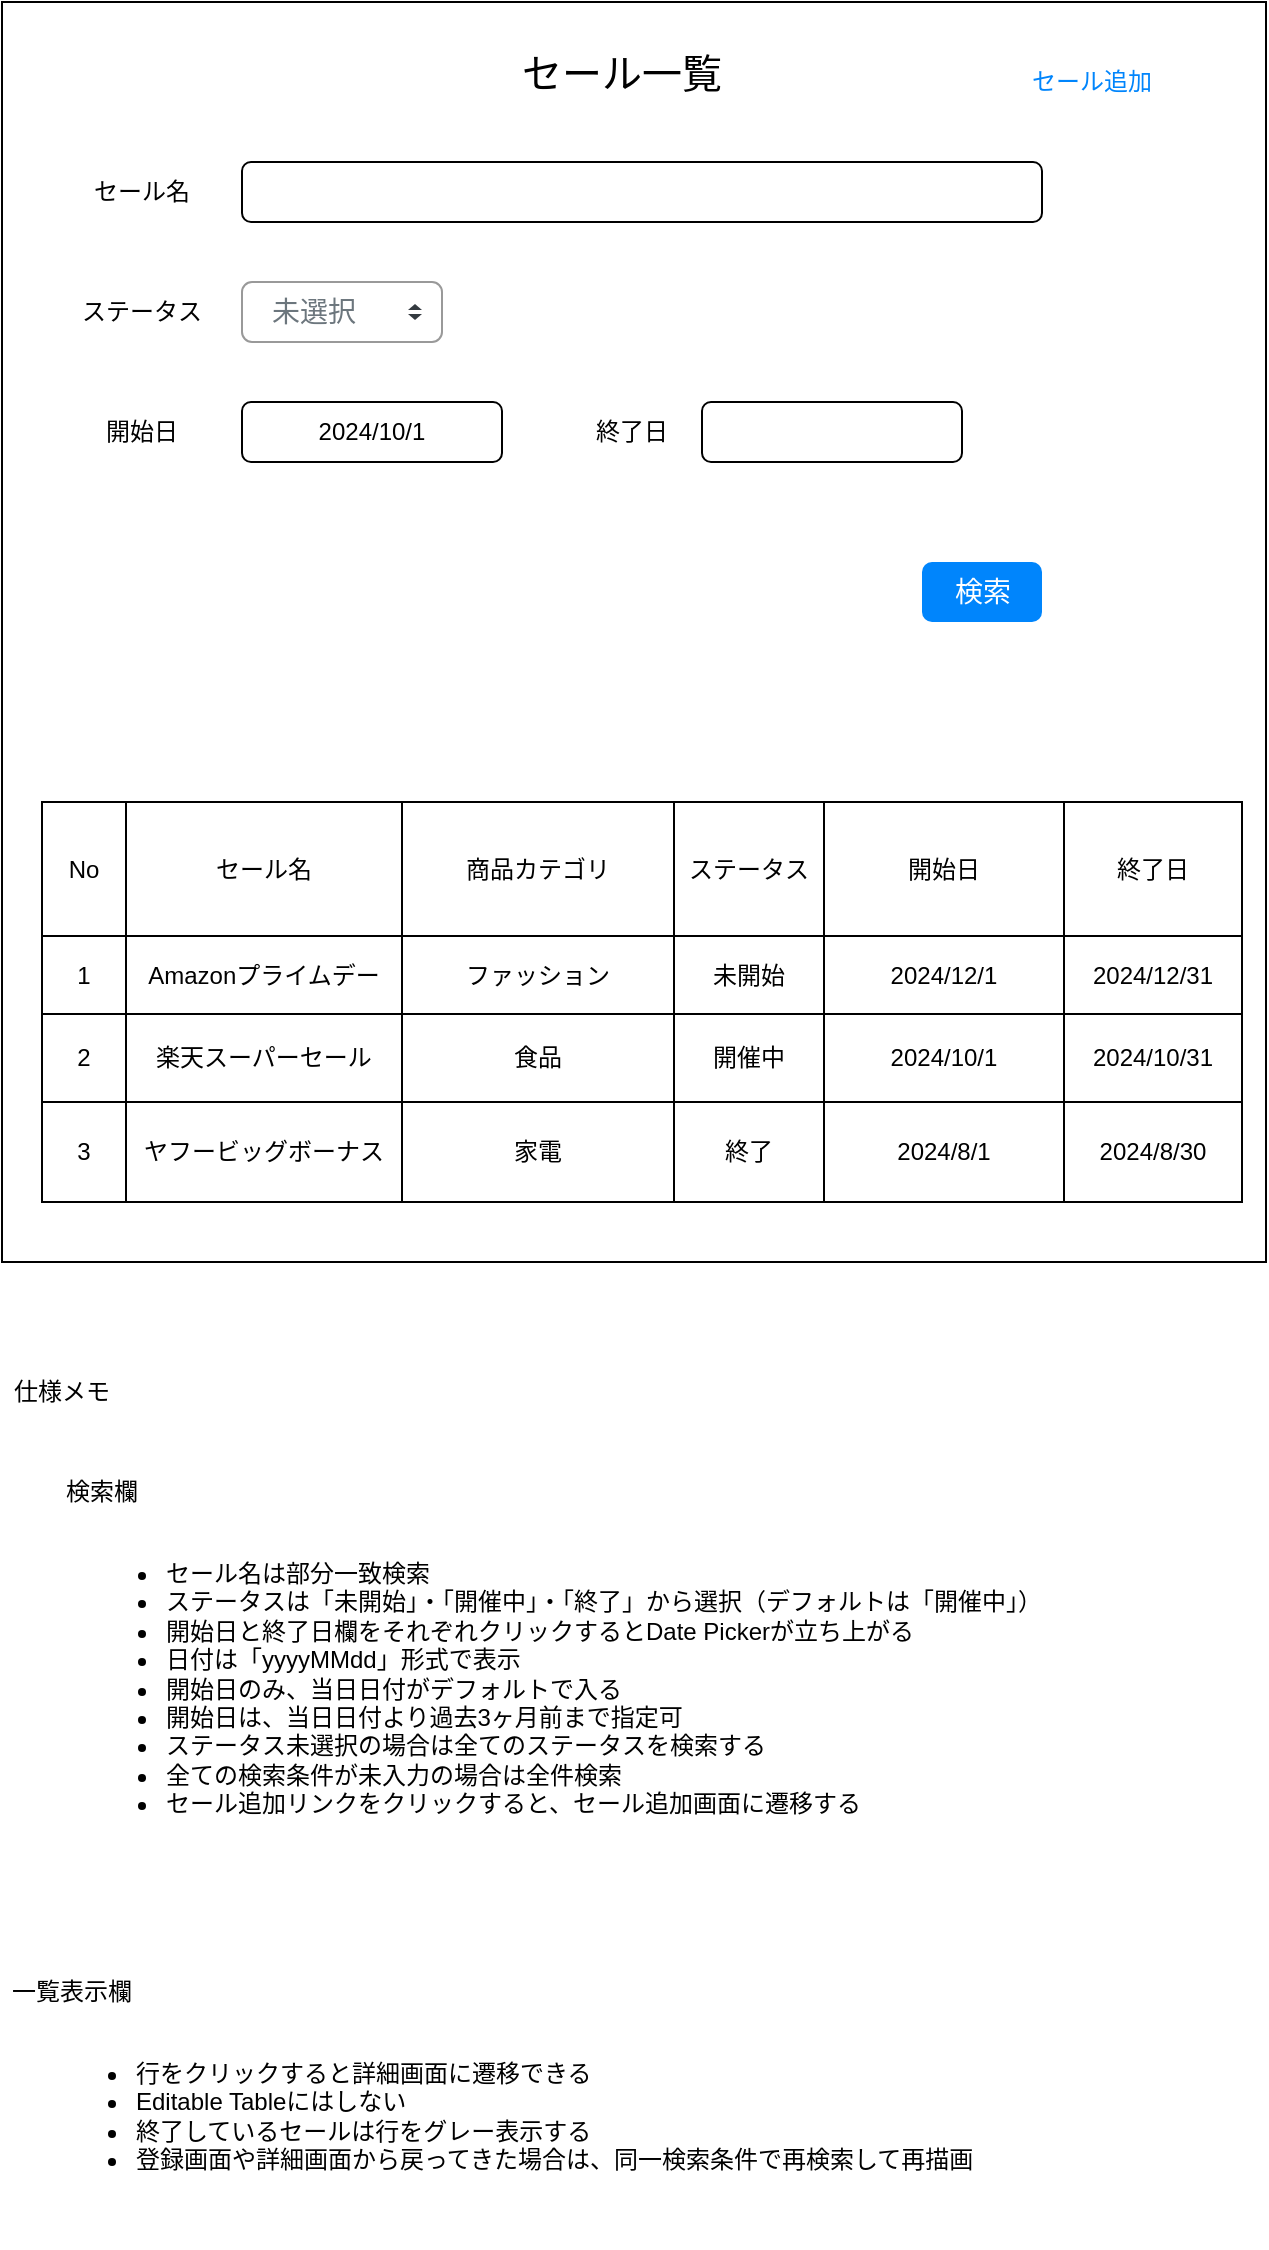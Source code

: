 <mxfile>
    <diagram id="jEZdE_Ny1NBWqmWWwVwP" name="一覧画面（Web）">
        <mxGraphModel dx="583" dy="429" grid="1" gridSize="10" guides="1" tooltips="1" connect="1" arrows="1" fold="1" page="1" pageScale="1" pageWidth="827" pageHeight="1169" math="0" shadow="0">
            <root>
                <mxCell id="0"/>
                <mxCell id="1" parent="0"/>
                <mxCell id="3" value="" style="whiteSpace=wrap;html=1;aspect=fixed;" parent="1" vertex="1">
                    <mxGeometry x="30" y="40" width="632" height="630" as="geometry"/>
                </mxCell>
                <mxCell id="4" value="" style="shape=table;html=1;whiteSpace=wrap;startSize=0;container=1;collapsible=0;childLayout=tableLayout;" parent="1" vertex="1">
                    <mxGeometry x="50" y="440" width="600" height="200" as="geometry"/>
                </mxCell>
                <mxCell id="5" value="" style="shape=tableRow;horizontal=0;startSize=0;swimlaneHead=0;swimlaneBody=0;top=0;left=0;bottom=0;right=0;collapsible=0;dropTarget=0;fillColor=none;points=[[0,0.5],[1,0.5]];portConstraint=eastwest;" parent="4" vertex="1">
                    <mxGeometry width="600" height="67" as="geometry"/>
                </mxCell>
                <mxCell id="6" value="No" style="shape=partialRectangle;html=1;whiteSpace=wrap;connectable=0;fillColor=none;top=0;left=0;bottom=0;right=0;overflow=hidden;" parent="5" vertex="1">
                    <mxGeometry width="42" height="67" as="geometry">
                        <mxRectangle width="42" height="67" as="alternateBounds"/>
                    </mxGeometry>
                </mxCell>
                <mxCell id="7" value="セール名" style="shape=partialRectangle;html=1;whiteSpace=wrap;connectable=0;fillColor=none;top=0;left=0;bottom=0;right=0;overflow=hidden;" parent="5" vertex="1">
                    <mxGeometry x="42" width="138" height="67" as="geometry">
                        <mxRectangle width="138" height="67" as="alternateBounds"/>
                    </mxGeometry>
                </mxCell>
                <mxCell id="74" value="商品カテゴリ" style="shape=partialRectangle;html=1;whiteSpace=wrap;connectable=0;fillColor=none;top=0;left=0;bottom=0;right=0;overflow=hidden;" parent="5" vertex="1">
                    <mxGeometry x="180" width="136" height="67" as="geometry">
                        <mxRectangle width="136" height="67" as="alternateBounds"/>
                    </mxGeometry>
                </mxCell>
                <mxCell id="71" value="ステータス" style="shape=partialRectangle;html=1;whiteSpace=wrap;connectable=0;fillColor=none;top=0;left=0;bottom=0;right=0;overflow=hidden;" parent="5" vertex="1">
                    <mxGeometry x="316" width="75" height="67" as="geometry">
                        <mxRectangle width="75" height="67" as="alternateBounds"/>
                    </mxGeometry>
                </mxCell>
                <mxCell id="8" value="開始日" style="shape=partialRectangle;html=1;whiteSpace=wrap;connectable=0;fillColor=none;top=0;left=0;bottom=0;right=0;overflow=hidden;" parent="5" vertex="1">
                    <mxGeometry x="391" width="120" height="67" as="geometry">
                        <mxRectangle width="120" height="67" as="alternateBounds"/>
                    </mxGeometry>
                </mxCell>
                <mxCell id="51" value="終了日" style="shape=partialRectangle;html=1;whiteSpace=wrap;connectable=0;fillColor=none;top=0;left=0;bottom=0;right=0;overflow=hidden;" parent="5" vertex="1">
                    <mxGeometry x="511" width="89" height="67" as="geometry">
                        <mxRectangle width="89" height="67" as="alternateBounds"/>
                    </mxGeometry>
                </mxCell>
                <mxCell id="9" value="" style="shape=tableRow;horizontal=0;startSize=0;swimlaneHead=0;swimlaneBody=0;top=0;left=0;bottom=0;right=0;collapsible=0;dropTarget=0;fillColor=none;points=[[0,0.5],[1,0.5]];portConstraint=eastwest;" parent="4" vertex="1">
                    <mxGeometry y="67" width="600" height="39" as="geometry"/>
                </mxCell>
                <mxCell id="10" value="1" style="shape=partialRectangle;html=1;whiteSpace=wrap;connectable=0;fillColor=none;top=0;left=0;bottom=0;right=0;overflow=hidden;" parent="9" vertex="1">
                    <mxGeometry width="42" height="39" as="geometry">
                        <mxRectangle width="42" height="39" as="alternateBounds"/>
                    </mxGeometry>
                </mxCell>
                <mxCell id="11" value="Amazonプライムデー" style="shape=partialRectangle;html=1;whiteSpace=wrap;connectable=0;fillColor=none;top=0;left=0;bottom=0;right=0;overflow=hidden;" parent="9" vertex="1">
                    <mxGeometry x="42" width="138" height="39" as="geometry">
                        <mxRectangle width="138" height="39" as="alternateBounds"/>
                    </mxGeometry>
                </mxCell>
                <mxCell id="75" value="ファッション" style="shape=partialRectangle;html=1;whiteSpace=wrap;connectable=0;fillColor=none;top=0;left=0;bottom=0;right=0;overflow=hidden;" parent="9" vertex="1">
                    <mxGeometry x="180" width="136" height="39" as="geometry">
                        <mxRectangle width="136" height="39" as="alternateBounds"/>
                    </mxGeometry>
                </mxCell>
                <mxCell id="72" value="未開始" style="shape=partialRectangle;html=1;whiteSpace=wrap;connectable=0;fillColor=none;top=0;left=0;bottom=0;right=0;overflow=hidden;" parent="9" vertex="1">
                    <mxGeometry x="316" width="75" height="39" as="geometry">
                        <mxRectangle width="75" height="39" as="alternateBounds"/>
                    </mxGeometry>
                </mxCell>
                <mxCell id="12" value="2024/12/1" style="shape=partialRectangle;html=1;whiteSpace=wrap;connectable=0;fillColor=none;top=0;left=0;bottom=0;right=0;overflow=hidden;" parent="9" vertex="1">
                    <mxGeometry x="391" width="120" height="39" as="geometry">
                        <mxRectangle width="120" height="39" as="alternateBounds"/>
                    </mxGeometry>
                </mxCell>
                <mxCell id="52" value="2024/12/31" style="shape=partialRectangle;html=1;whiteSpace=wrap;connectable=0;fillColor=none;top=0;left=0;bottom=0;right=0;overflow=hidden;" parent="9" vertex="1">
                    <mxGeometry x="511" width="89" height="39" as="geometry">
                        <mxRectangle width="89" height="39" as="alternateBounds"/>
                    </mxGeometry>
                </mxCell>
                <mxCell id="94" style="shape=tableRow;horizontal=0;startSize=0;swimlaneHead=0;swimlaneBody=0;top=0;left=0;bottom=0;right=0;collapsible=0;dropTarget=0;fillColor=none;points=[[0,0.5],[1,0.5]];portConstraint=eastwest;" parent="4" vertex="1">
                    <mxGeometry y="106" width="600" height="44" as="geometry"/>
                </mxCell>
                <mxCell id="95" value="2" style="shape=partialRectangle;html=1;whiteSpace=wrap;connectable=0;fillColor=none;top=0;left=0;bottom=0;right=0;overflow=hidden;" parent="94" vertex="1">
                    <mxGeometry width="42" height="44" as="geometry">
                        <mxRectangle width="42" height="44" as="alternateBounds"/>
                    </mxGeometry>
                </mxCell>
                <mxCell id="96" value="楽天スーパーセール" style="shape=partialRectangle;html=1;whiteSpace=wrap;connectable=0;fillColor=none;top=0;left=0;bottom=0;right=0;overflow=hidden;" parent="94" vertex="1">
                    <mxGeometry x="42" width="138" height="44" as="geometry">
                        <mxRectangle width="138" height="44" as="alternateBounds"/>
                    </mxGeometry>
                </mxCell>
                <mxCell id="97" value="食品" style="shape=partialRectangle;html=1;whiteSpace=wrap;connectable=0;fillColor=none;top=0;left=0;bottom=0;right=0;overflow=hidden;" parent="94" vertex="1">
                    <mxGeometry x="180" width="136" height="44" as="geometry">
                        <mxRectangle width="136" height="44" as="alternateBounds"/>
                    </mxGeometry>
                </mxCell>
                <mxCell id="98" value="開催中" style="shape=partialRectangle;html=1;whiteSpace=wrap;connectable=0;fillColor=none;top=0;left=0;bottom=0;right=0;overflow=hidden;" parent="94" vertex="1">
                    <mxGeometry x="316" width="75" height="44" as="geometry">
                        <mxRectangle width="75" height="44" as="alternateBounds"/>
                    </mxGeometry>
                </mxCell>
                <mxCell id="99" value="2024/10/1" style="shape=partialRectangle;html=1;whiteSpace=wrap;connectable=0;fillColor=none;top=0;left=0;bottom=0;right=0;overflow=hidden;pointerEvents=1;" parent="94" vertex="1">
                    <mxGeometry x="391" width="120" height="44" as="geometry">
                        <mxRectangle width="120" height="44" as="alternateBounds"/>
                    </mxGeometry>
                </mxCell>
                <mxCell id="100" value="2024/10/31" style="shape=partialRectangle;html=1;whiteSpace=wrap;connectable=0;fillColor=none;top=0;left=0;bottom=0;right=0;overflow=hidden;pointerEvents=1;" parent="94" vertex="1">
                    <mxGeometry x="511" width="89" height="44" as="geometry">
                        <mxRectangle width="89" height="44" as="alternateBounds"/>
                    </mxGeometry>
                </mxCell>
                <mxCell id="13" value="" style="shape=tableRow;horizontal=0;startSize=0;swimlaneHead=0;swimlaneBody=0;top=0;left=0;bottom=0;right=0;collapsible=0;dropTarget=0;fillColor=none;points=[[0,0.5],[1,0.5]];portConstraint=eastwest;" parent="4" vertex="1">
                    <mxGeometry y="150" width="600" height="50" as="geometry"/>
                </mxCell>
                <mxCell id="14" value="3" style="shape=partialRectangle;html=1;whiteSpace=wrap;connectable=0;fillColor=none;top=0;left=0;bottom=0;right=0;overflow=hidden;" parent="13" vertex="1">
                    <mxGeometry width="42" height="50" as="geometry">
                        <mxRectangle width="42" height="50" as="alternateBounds"/>
                    </mxGeometry>
                </mxCell>
                <mxCell id="15" value="ヤフービッグボーナス" style="shape=partialRectangle;html=1;whiteSpace=wrap;connectable=0;fillColor=none;top=0;left=0;bottom=0;right=0;overflow=hidden;" parent="13" vertex="1">
                    <mxGeometry x="42" width="138" height="50" as="geometry">
                        <mxRectangle width="138" height="50" as="alternateBounds"/>
                    </mxGeometry>
                </mxCell>
                <mxCell id="76" value="家電" style="shape=partialRectangle;html=1;whiteSpace=wrap;connectable=0;fillColor=none;top=0;left=0;bottom=0;right=0;overflow=hidden;" parent="13" vertex="1">
                    <mxGeometry x="180" width="136" height="50" as="geometry">
                        <mxRectangle width="136" height="50" as="alternateBounds"/>
                    </mxGeometry>
                </mxCell>
                <mxCell id="73" value="終了" style="shape=partialRectangle;html=1;whiteSpace=wrap;connectable=0;fillColor=none;top=0;left=0;bottom=0;right=0;overflow=hidden;" parent="13" vertex="1">
                    <mxGeometry x="316" width="75" height="50" as="geometry">
                        <mxRectangle width="75" height="50" as="alternateBounds"/>
                    </mxGeometry>
                </mxCell>
                <mxCell id="16" value="2024/8/1" style="shape=partialRectangle;html=1;whiteSpace=wrap;connectable=0;fillColor=none;top=0;left=0;bottom=0;right=0;overflow=hidden;pointerEvents=1;" parent="13" vertex="1">
                    <mxGeometry x="391" width="120" height="50" as="geometry">
                        <mxRectangle width="120" height="50" as="alternateBounds"/>
                    </mxGeometry>
                </mxCell>
                <mxCell id="53" value="2024/8/30" style="shape=partialRectangle;html=1;whiteSpace=wrap;connectable=0;fillColor=none;top=0;left=0;bottom=0;right=0;overflow=hidden;pointerEvents=1;" parent="13" vertex="1">
                    <mxGeometry x="511" width="89" height="50" as="geometry">
                        <mxRectangle width="89" height="50" as="alternateBounds"/>
                    </mxGeometry>
                </mxCell>
                <mxCell id="101" value="セール名" style="text;html=1;strokeColor=none;fillColor=none;align=center;verticalAlign=middle;whiteSpace=wrap;rounded=0;" parent="1" vertex="1">
                    <mxGeometry x="70" y="120" width="60" height="30" as="geometry"/>
                </mxCell>
                <mxCell id="102" value="セール一覧" style="text;html=1;strokeColor=none;fillColor=none;align=center;verticalAlign=middle;whiteSpace=wrap;rounded=0;fontSize=20;" parent="1" vertex="1">
                    <mxGeometry x="280" y="60" width="120" height="30" as="geometry"/>
                </mxCell>
                <mxCell id="103" value="ステータス" style="text;html=1;strokeColor=none;fillColor=none;align=center;verticalAlign=middle;whiteSpace=wrap;rounded=0;" parent="1" vertex="1">
                    <mxGeometry x="65" y="180" width="70" height="30" as="geometry"/>
                </mxCell>
                <mxCell id="104" value="" style="rounded=1;whiteSpace=wrap;html=1;fontSize=20;" parent="1" vertex="1">
                    <mxGeometry x="150" y="120" width="400" height="30" as="geometry"/>
                </mxCell>
                <mxCell id="106" value="未選択" style="html=1;shadow=0;dashed=0;shape=mxgraph.bootstrap.rrect;rSize=5;fillColor=#ffffff;strokeColor=#999999;align=left;spacing=15;fontSize=14;fontColor=#6C767D;" parent="1" vertex="1">
                    <mxGeometry x="150" y="180" width="100" height="30" as="geometry"/>
                </mxCell>
                <mxCell id="107" value="" style="shape=triangle;direction=south;fillColor=#343A40;strokeColor=none;perimeter=none;sketch=0;fontSize=20;" parent="106" vertex="1">
                    <mxGeometry x="1" y="0.5" width="7" height="3" relative="1" as="geometry">
                        <mxPoint x="-17" y="1" as="offset"/>
                    </mxGeometry>
                </mxCell>
                <mxCell id="108" value="" style="shape=triangle;direction=north;fillColor=#343A40;strokeColor=none;perimeter=none;sketch=0;fontSize=20;" parent="106" vertex="1">
                    <mxGeometry x="1" y="0.5" width="7" height="3" relative="1" as="geometry">
                        <mxPoint x="-17" y="-4" as="offset"/>
                    </mxGeometry>
                </mxCell>
                <mxCell id="110" value="検索" style="html=1;shadow=0;dashed=0;shape=mxgraph.bootstrap.rrect;rSize=5;fillColor=#0085FC;strokeColor=none;align=center;spacing=15;fontSize=14;fontColor=#ffffff;sketch=0;" parent="1" vertex="1">
                    <mxGeometry x="490" y="320" width="60" height="30" as="geometry"/>
                </mxCell>
                <mxCell id="111" value="開始日" style="text;html=1;strokeColor=none;fillColor=none;align=center;verticalAlign=middle;whiteSpace=wrap;rounded=0;" parent="1" vertex="1">
                    <mxGeometry x="65" y="240" width="70" height="30" as="geometry"/>
                </mxCell>
                <mxCell id="112" value="2024/10/1" style="rounded=1;whiteSpace=wrap;html=1;fontSize=12;" parent="1" vertex="1">
                    <mxGeometry x="150" y="240" width="130" height="30" as="geometry"/>
                </mxCell>
                <mxCell id="113" value="終了日" style="text;html=1;strokeColor=none;fillColor=none;align=center;verticalAlign=middle;whiteSpace=wrap;rounded=0;" parent="1" vertex="1">
                    <mxGeometry x="310" y="240" width="70" height="30" as="geometry"/>
                </mxCell>
                <mxCell id="114" value="" style="rounded=1;whiteSpace=wrap;html=1;fontSize=20;" parent="1" vertex="1">
                    <mxGeometry x="380" y="240" width="130" height="30" as="geometry"/>
                </mxCell>
                <mxCell id="6ZYffF6q8ENVoCSwcoXQ-114" value="仕様メモ" style="text;html=1;strokeColor=none;fillColor=none;align=center;verticalAlign=middle;whiteSpace=wrap;rounded=0;" parent="1" vertex="1">
                    <mxGeometry x="30" y="720" width="60" height="30" as="geometry"/>
                </mxCell>
                <mxCell id="6ZYffF6q8ENVoCSwcoXQ-115" value="検索欄" style="text;html=1;strokeColor=none;fillColor=none;align=center;verticalAlign=middle;whiteSpace=wrap;rounded=0;" parent="1" vertex="1">
                    <mxGeometry x="50" y="770" width="60" height="30" as="geometry"/>
                </mxCell>
                <mxCell id="6ZYffF6q8ENVoCSwcoXQ-117" value="一覧表示欄" style="text;html=1;strokeColor=none;fillColor=none;align=center;verticalAlign=middle;whiteSpace=wrap;rounded=0;" parent="1" vertex="1">
                    <mxGeometry x="30" y="1020" width="70" height="30" as="geometry"/>
                </mxCell>
                <mxCell id="6ZYffF6q8ENVoCSwcoXQ-118" value="&lt;ul&gt;&lt;li&gt;セール名は部分一致検索&lt;/li&gt;&lt;li&gt;ステータスは「未開始」・「開催中」・「終了」から選択（デフォルトは「開催中」）&lt;/li&gt;&lt;li&gt;開始日と終了日欄をそれぞれクリックするとDate Pickerが立ち上がる&lt;/li&gt;&lt;li&gt;日付は「yyyyMMdd」形式で表示&lt;/li&gt;&lt;li&gt;開始日のみ、当日日付がデフォルトで入る&lt;/li&gt;&lt;li&gt;開始日は、当日日付より過去3ヶ月前まで指定可&lt;/li&gt;&lt;li&gt;ステータス未選択の場合は全てのステータスを検索する&lt;/li&gt;&lt;li&gt;全ての検索条件が未入力の場合は全件検索&lt;/li&gt;&lt;li&gt;セール追加リンクをクリックすると、セール追加画面に遷移する&lt;/li&gt;&lt;/ul&gt;" style="text;strokeColor=none;fillColor=none;html=1;whiteSpace=wrap;verticalAlign=top;overflow=hidden;" parent="1" vertex="1">
                    <mxGeometry x="70" y="800" width="590" height="210" as="geometry"/>
                </mxCell>
                <mxCell id="6ZYffF6q8ENVoCSwcoXQ-119" value="&lt;ul&gt;&lt;li&gt;行をクリックすると詳細画面に遷移できる&lt;/li&gt;&lt;li&gt;Editable Tableにはしない&lt;/li&gt;&lt;li&gt;終了しているセールは行をグレー表示する&lt;/li&gt;&lt;li&gt;登録画面や詳細画面から戻ってきた場合は、同一検索条件で再検索して再描画&lt;/li&gt;&lt;/ul&gt;" style="text;strokeColor=none;fillColor=none;html=1;whiteSpace=wrap;verticalAlign=top;overflow=hidden;" parent="1" vertex="1">
                    <mxGeometry x="55" y="1050" width="590" height="110" as="geometry"/>
                </mxCell>
                <mxCell id="yt6IZXYC9oZZ4B1xCPEv-114" value="セール追加" style="html=1;shadow=0;dashed=0;shape=mxgraph.bootstrap.rrect;rSize=5;strokeColor=none;strokeWidth=1;fillColor=none;fontColor=#0085FC;whiteSpace=wrap;align=center;verticalAlign=middle;spacingLeft=0;fontStyle=0;fontSize=12;spacing=5;" parent="1" vertex="1">
                    <mxGeometry x="530" y="60" width="90" height="40" as="geometry"/>
                </mxCell>
            </root>
        </mxGraphModel>
    </diagram>
    <diagram name="一覧画面（Mobile）" id="9t75gGKKc0-mCp0YlNxj">
        <mxGraphModel dx="1410" dy="388" grid="1" gridSize="10" guides="1" tooltips="1" connect="1" arrows="1" fold="1" page="1" pageScale="1" pageWidth="827" pageHeight="1169" math="0" shadow="0">
            <root>
                <mxCell id="xjm6ZtesijGD99gw7Bnf-0"/>
                <mxCell id="xjm6ZtesijGD99gw7Bnf-1" parent="xjm6ZtesijGD99gw7Bnf-0"/>
                <mxCell id="xjm6ZtesijGD99gw7Bnf-2" value="" style="whiteSpace=wrap;html=1;aspect=fixed;" parent="xjm6ZtesijGD99gw7Bnf-1" vertex="1">
                    <mxGeometry x="20.53" y="40" width="608.94" height="490" as="geometry"/>
                </mxCell>
                <mxCell id="xjm6ZtesijGD99gw7Bnf-33" value="セール一覧" style="text;html=1;strokeColor=none;fillColor=none;align=center;verticalAlign=middle;whiteSpace=wrap;rounded=0;fontSize=20;" parent="xjm6ZtesijGD99gw7Bnf-2" vertex="1">
                    <mxGeometry x="146.554" y="27.915" width="167.49" height="41.873" as="geometry"/>
                </mxCell>
                <mxCell id="xjm6ZtesijGD99gw7Bnf-35" value="&lt;font style=&quot;font-size: 10px;&quot;&gt;セール名を入力&lt;/font&gt;" style="rounded=1;whiteSpace=wrap;html=1;fontSize=20;" parent="xjm6ZtesijGD99gw7Bnf-2" vertex="1">
                    <mxGeometry x="20.943" y="69.786" width="400.456" height="24.059" as="geometry"/>
                </mxCell>
                <mxCell id="xjm6ZtesijGD99gw7Bnf-34" value="&lt;font style=&quot;font-size: 10px;&quot;&gt;ステータス&lt;/font&gt;" style="text;html=1;strokeColor=none;fillColor=none;align=center;verticalAlign=middle;whiteSpace=wrap;rounded=0;" parent="xjm6ZtesijGD99gw7Bnf-2" vertex="1">
                    <mxGeometry x="-0.005" y="88.199" width="97.703" height="41.873" as="geometry"/>
                </mxCell>
                <mxCell id="xjm6ZtesijGD99gw7Bnf-36" value="未選択" style="html=1;shadow=0;dashed=0;shape=mxgraph.bootstrap.rrect;rSize=5;fillColor=#ffffff;strokeColor=#999999;align=left;spacing=15;fontSize=14;fontColor=#6C767D;" parent="xjm6ZtesijGD99gw7Bnf-2" vertex="1">
                    <mxGeometry x="19.404" y="120.54" width="390.813" height="29.4" as="geometry"/>
                </mxCell>
                <mxCell id="xjm6ZtesijGD99gw7Bnf-37" value="" style="shape=triangle;direction=south;fillColor=#343A40;strokeColor=none;perimeter=none;sketch=0;fontSize=20;" parent="xjm6ZtesijGD99gw7Bnf-36" vertex="1">
                    <mxGeometry x="1" y="0.5" width="7" height="3" relative="1" as="geometry">
                        <mxPoint x="-17" y="1" as="offset"/>
                    </mxGeometry>
                </mxCell>
                <mxCell id="xjm6ZtesijGD99gw7Bnf-38" value="" style="shape=triangle;direction=north;fillColor=#343A40;strokeColor=none;perimeter=none;sketch=0;fontSize=20;" parent="xjm6ZtesijGD99gw7Bnf-36" vertex="1">
                    <mxGeometry x="1" y="0.5" width="7" height="3" relative="1" as="geometry">
                        <mxPoint x="-17" y="-4" as="offset"/>
                    </mxGeometry>
                </mxCell>
                <mxCell id="xjm6ZtesijGD99gw7Bnf-40" value="&lt;font style=&quot;font-size: 10px;&quot;&gt;開始日&lt;/font&gt;" style="text;html=1;strokeColor=none;fillColor=none;align=center;verticalAlign=middle;whiteSpace=wrap;rounded=0;" parent="xjm6ZtesijGD99gw7Bnf-2" vertex="1">
                    <mxGeometry x="-9.796" y="149.937" width="97.703" height="41.873" as="geometry"/>
                </mxCell>
                <mxCell id="xjm6ZtesijGD99gw7Bnf-41" value="2024/10/1" style="rounded=1;whiteSpace=wrap;html=1;fontSize=12;" parent="xjm6ZtesijGD99gw7Bnf-2" vertex="1">
                    <mxGeometry x="20.943" y="186.2" width="383.835" height="25.264" as="geometry"/>
                </mxCell>
                <mxCell id="xjm6ZtesijGD99gw7Bnf-39" value="検索" style="html=1;shadow=0;dashed=0;shape=mxgraph.bootstrap.rrect;rSize=5;fillColor=#0085FC;strokeColor=none;align=center;spacing=15;fontSize=14;fontColor=#ffffff;sketch=0;" parent="xjm6ZtesijGD99gw7Bnf-2" vertex="1">
                    <mxGeometry x="48.582" y="284.199" width="345.183" height="26.573" as="geometry"/>
                </mxCell>
                <mxCell id="54dspVTFoL9piT9406aU-5" value="&lt;font style=&quot;font-size: 10px;&quot;&gt;終了日&lt;/font&gt;" style="text;html=1;strokeColor=none;fillColor=none;align=center;verticalAlign=middle;whiteSpace=wrap;rounded=0;" parent="xjm6ZtesijGD99gw7Bnf-2" vertex="1">
                    <mxGeometry x="-9.816" y="211.462" width="97.703" height="41.873" as="geometry"/>
                </mxCell>
                <mxCell id="54dspVTFoL9piT9406aU-6" value="2024/10/1" style="rounded=1;whiteSpace=wrap;html=1;fontSize=12;" parent="xjm6ZtesijGD99gw7Bnf-2" vertex="1">
                    <mxGeometry x="20.923" y="247.724" width="383.835" height="25.264" as="geometry"/>
                </mxCell>
                <mxCell id="xjm6ZtesijGD99gw7Bnf-3" value="" style="shape=table;html=1;whiteSpace=wrap;startSize=0;container=1;collapsible=0;childLayout=tableLayout;" parent="xjm6ZtesijGD99gw7Bnf-2" vertex="1">
                    <mxGeometry x="25.176" y="323.4" width="410.256" height="137.2" as="geometry"/>
                </mxCell>
                <mxCell id="xjm6ZtesijGD99gw7Bnf-4" value="" style="shape=tableRow;horizontal=0;startSize=0;swimlaneHead=0;swimlaneBody=0;top=0;left=0;bottom=0;right=0;collapsible=0;dropTarget=0;fillColor=none;points=[[0,0.5],[1,0.5]];portConstraint=eastwest;" parent="xjm6ZtesijGD99gw7Bnf-3" vertex="1">
                    <mxGeometry width="410.256" height="46" as="geometry"/>
                </mxCell>
                <mxCell id="xjm6ZtesijGD99gw7Bnf-5" value="No" style="shape=partialRectangle;html=1;whiteSpace=wrap;connectable=0;fillColor=none;top=0;left=0;bottom=0;right=0;overflow=hidden;" parent="xjm6ZtesijGD99gw7Bnf-4" vertex="1">
                    <mxGeometry width="29" height="46" as="geometry">
                        <mxRectangle width="29" height="46" as="alternateBounds"/>
                    </mxGeometry>
                </mxCell>
                <mxCell id="xjm6ZtesijGD99gw7Bnf-6" value="セール名" style="shape=partialRectangle;html=1;whiteSpace=wrap;connectable=0;fillColor=none;top=0;left=0;bottom=0;right=0;overflow=hidden;" parent="xjm6ZtesijGD99gw7Bnf-4" vertex="1">
                    <mxGeometry x="29" width="94" height="46" as="geometry">
                        <mxRectangle width="94" height="46" as="alternateBounds"/>
                    </mxGeometry>
                </mxCell>
                <mxCell id="xjm6ZtesijGD99gw7Bnf-7" value="商品カテゴリ" style="shape=partialRectangle;html=1;whiteSpace=wrap;connectable=0;fillColor=none;top=0;left=0;bottom=0;right=0;overflow=hidden;" parent="xjm6ZtesijGD99gw7Bnf-4" vertex="1">
                    <mxGeometry x="123" width="92" height="46" as="geometry">
                        <mxRectangle width="92" height="46" as="alternateBounds"/>
                    </mxGeometry>
                </mxCell>
                <mxCell id="xjm6ZtesijGD99gw7Bnf-8" value="ステータス" style="shape=partialRectangle;html=1;whiteSpace=wrap;connectable=0;fillColor=none;top=0;left=0;bottom=0;right=0;overflow=hidden;" parent="xjm6ZtesijGD99gw7Bnf-4" vertex="1">
                    <mxGeometry x="215" width="52" height="46" as="geometry">
                        <mxRectangle width="52" height="46" as="alternateBounds"/>
                    </mxGeometry>
                </mxCell>
                <mxCell id="xjm6ZtesijGD99gw7Bnf-9" value="開始日" style="shape=partialRectangle;html=1;whiteSpace=wrap;connectable=0;fillColor=none;top=0;left=0;bottom=0;right=0;overflow=hidden;" parent="xjm6ZtesijGD99gw7Bnf-4" vertex="1">
                    <mxGeometry x="267" width="83" height="46" as="geometry">
                        <mxRectangle width="83" height="46" as="alternateBounds"/>
                    </mxGeometry>
                </mxCell>
                <mxCell id="xjm6ZtesijGD99gw7Bnf-10" value="終了日" style="shape=partialRectangle;html=1;whiteSpace=wrap;connectable=0;fillColor=none;top=0;left=0;bottom=0;right=0;overflow=hidden;" parent="xjm6ZtesijGD99gw7Bnf-4" vertex="1">
                    <mxGeometry x="350" width="60" height="46" as="geometry">
                        <mxRectangle width="60" height="46" as="alternateBounds"/>
                    </mxGeometry>
                </mxCell>
                <mxCell id="xjm6ZtesijGD99gw7Bnf-11" value="" style="shape=tableRow;horizontal=0;startSize=0;swimlaneHead=0;swimlaneBody=0;top=0;left=0;bottom=0;right=0;collapsible=0;dropTarget=0;fillColor=none;points=[[0,0.5],[1,0.5]];portConstraint=eastwest;" parent="xjm6ZtesijGD99gw7Bnf-3" vertex="1">
                    <mxGeometry y="46" width="410.256" height="27" as="geometry"/>
                </mxCell>
                <mxCell id="xjm6ZtesijGD99gw7Bnf-12" value="1" style="shape=partialRectangle;html=1;whiteSpace=wrap;connectable=0;fillColor=none;top=0;left=0;bottom=0;right=0;overflow=hidden;" parent="xjm6ZtesijGD99gw7Bnf-11" vertex="1">
                    <mxGeometry width="29" height="27" as="geometry">
                        <mxRectangle width="29" height="27" as="alternateBounds"/>
                    </mxGeometry>
                </mxCell>
                <mxCell id="xjm6ZtesijGD99gw7Bnf-13" value="Amazonプライムデー" style="shape=partialRectangle;html=1;whiteSpace=wrap;connectable=0;fillColor=none;top=0;left=0;bottom=0;right=0;overflow=hidden;" parent="xjm6ZtesijGD99gw7Bnf-11" vertex="1">
                    <mxGeometry x="29" width="94" height="27" as="geometry">
                        <mxRectangle width="94" height="27" as="alternateBounds"/>
                    </mxGeometry>
                </mxCell>
                <mxCell id="xjm6ZtesijGD99gw7Bnf-14" value="ファッション" style="shape=partialRectangle;html=1;whiteSpace=wrap;connectable=0;fillColor=none;top=0;left=0;bottom=0;right=0;overflow=hidden;" parent="xjm6ZtesijGD99gw7Bnf-11" vertex="1">
                    <mxGeometry x="123" width="92" height="27" as="geometry">
                        <mxRectangle width="92" height="27" as="alternateBounds"/>
                    </mxGeometry>
                </mxCell>
                <mxCell id="xjm6ZtesijGD99gw7Bnf-15" value="未開始" style="shape=partialRectangle;html=1;whiteSpace=wrap;connectable=0;fillColor=none;top=0;left=0;bottom=0;right=0;overflow=hidden;" parent="xjm6ZtesijGD99gw7Bnf-11" vertex="1">
                    <mxGeometry x="215" width="52" height="27" as="geometry">
                        <mxRectangle width="52" height="27" as="alternateBounds"/>
                    </mxGeometry>
                </mxCell>
                <mxCell id="xjm6ZtesijGD99gw7Bnf-16" value="2024/12/1" style="shape=partialRectangle;html=1;whiteSpace=wrap;connectable=0;fillColor=none;top=0;left=0;bottom=0;right=0;overflow=hidden;" parent="xjm6ZtesijGD99gw7Bnf-11" vertex="1">
                    <mxGeometry x="267" width="83" height="27" as="geometry">
                        <mxRectangle width="83" height="27" as="alternateBounds"/>
                    </mxGeometry>
                </mxCell>
                <mxCell id="xjm6ZtesijGD99gw7Bnf-17" value="2024/12/31" style="shape=partialRectangle;html=1;whiteSpace=wrap;connectable=0;fillColor=none;top=0;left=0;bottom=0;right=0;overflow=hidden;" parent="xjm6ZtesijGD99gw7Bnf-11" vertex="1">
                    <mxGeometry x="350" width="60" height="27" as="geometry">
                        <mxRectangle width="60" height="27" as="alternateBounds"/>
                    </mxGeometry>
                </mxCell>
                <mxCell id="xjm6ZtesijGD99gw7Bnf-18" style="shape=tableRow;horizontal=0;startSize=0;swimlaneHead=0;swimlaneBody=0;top=0;left=0;bottom=0;right=0;collapsible=0;dropTarget=0;fillColor=none;points=[[0,0.5],[1,0.5]];portConstraint=eastwest;" parent="xjm6ZtesijGD99gw7Bnf-3" vertex="1">
                    <mxGeometry y="73" width="410.256" height="30" as="geometry"/>
                </mxCell>
                <mxCell id="xjm6ZtesijGD99gw7Bnf-19" value="2" style="shape=partialRectangle;html=1;whiteSpace=wrap;connectable=0;fillColor=none;top=0;left=0;bottom=0;right=0;overflow=hidden;" parent="xjm6ZtesijGD99gw7Bnf-18" vertex="1">
                    <mxGeometry width="29" height="30" as="geometry">
                        <mxRectangle width="29" height="30" as="alternateBounds"/>
                    </mxGeometry>
                </mxCell>
                <mxCell id="xjm6ZtesijGD99gw7Bnf-20" value="楽天スーパーセール" style="shape=partialRectangle;html=1;whiteSpace=wrap;connectable=0;fillColor=none;top=0;left=0;bottom=0;right=0;overflow=hidden;" parent="xjm6ZtesijGD99gw7Bnf-18" vertex="1">
                    <mxGeometry x="29" width="94" height="30" as="geometry">
                        <mxRectangle width="94" height="30" as="alternateBounds"/>
                    </mxGeometry>
                </mxCell>
                <mxCell id="xjm6ZtesijGD99gw7Bnf-21" value="食品" style="shape=partialRectangle;html=1;whiteSpace=wrap;connectable=0;fillColor=none;top=0;left=0;bottom=0;right=0;overflow=hidden;" parent="xjm6ZtesijGD99gw7Bnf-18" vertex="1">
                    <mxGeometry x="123" width="92" height="30" as="geometry">
                        <mxRectangle width="92" height="30" as="alternateBounds"/>
                    </mxGeometry>
                </mxCell>
                <mxCell id="xjm6ZtesijGD99gw7Bnf-22" value="開催中" style="shape=partialRectangle;html=1;whiteSpace=wrap;connectable=0;fillColor=none;top=0;left=0;bottom=0;right=0;overflow=hidden;" parent="xjm6ZtesijGD99gw7Bnf-18" vertex="1">
                    <mxGeometry x="215" width="52" height="30" as="geometry">
                        <mxRectangle width="52" height="30" as="alternateBounds"/>
                    </mxGeometry>
                </mxCell>
                <mxCell id="xjm6ZtesijGD99gw7Bnf-23" value="2024/10/1" style="shape=partialRectangle;html=1;whiteSpace=wrap;connectable=0;fillColor=none;top=0;left=0;bottom=0;right=0;overflow=hidden;pointerEvents=1;" parent="xjm6ZtesijGD99gw7Bnf-18" vertex="1">
                    <mxGeometry x="267" width="83" height="30" as="geometry">
                        <mxRectangle width="83" height="30" as="alternateBounds"/>
                    </mxGeometry>
                </mxCell>
                <mxCell id="xjm6ZtesijGD99gw7Bnf-24" value="2024/10/31" style="shape=partialRectangle;html=1;whiteSpace=wrap;connectable=0;fillColor=none;top=0;left=0;bottom=0;right=0;overflow=hidden;pointerEvents=1;" parent="xjm6ZtesijGD99gw7Bnf-18" vertex="1">
                    <mxGeometry x="350" width="60" height="30" as="geometry">
                        <mxRectangle width="60" height="30" as="alternateBounds"/>
                    </mxGeometry>
                </mxCell>
                <mxCell id="xjm6ZtesijGD99gw7Bnf-25" value="" style="shape=tableRow;horizontal=0;startSize=0;swimlaneHead=0;swimlaneBody=0;top=0;left=0;bottom=0;right=0;collapsible=0;dropTarget=0;fillColor=none;points=[[0,0.5],[1,0.5]];portConstraint=eastwest;" parent="xjm6ZtesijGD99gw7Bnf-3" vertex="1">
                    <mxGeometry y="103" width="410.256" height="34" as="geometry"/>
                </mxCell>
                <mxCell id="xjm6ZtesijGD99gw7Bnf-26" value="3" style="shape=partialRectangle;html=1;whiteSpace=wrap;connectable=0;fillColor=none;top=0;left=0;bottom=0;right=0;overflow=hidden;" parent="xjm6ZtesijGD99gw7Bnf-25" vertex="1">
                    <mxGeometry width="29" height="34" as="geometry">
                        <mxRectangle width="29" height="34" as="alternateBounds"/>
                    </mxGeometry>
                </mxCell>
                <mxCell id="xjm6ZtesijGD99gw7Bnf-27" value="ヤフービッグボーナス" style="shape=partialRectangle;html=1;whiteSpace=wrap;connectable=0;fillColor=none;top=0;left=0;bottom=0;right=0;overflow=hidden;" parent="xjm6ZtesijGD99gw7Bnf-25" vertex="1">
                    <mxGeometry x="29" width="94" height="34" as="geometry">
                        <mxRectangle width="94" height="34" as="alternateBounds"/>
                    </mxGeometry>
                </mxCell>
                <mxCell id="xjm6ZtesijGD99gw7Bnf-28" value="家電" style="shape=partialRectangle;html=1;whiteSpace=wrap;connectable=0;fillColor=none;top=0;left=0;bottom=0;right=0;overflow=hidden;" parent="xjm6ZtesijGD99gw7Bnf-25" vertex="1">
                    <mxGeometry x="123" width="92" height="34" as="geometry">
                        <mxRectangle width="92" height="34" as="alternateBounds"/>
                    </mxGeometry>
                </mxCell>
                <mxCell id="xjm6ZtesijGD99gw7Bnf-29" value="終了" style="shape=partialRectangle;html=1;whiteSpace=wrap;connectable=0;fillColor=none;top=0;left=0;bottom=0;right=0;overflow=hidden;" parent="xjm6ZtesijGD99gw7Bnf-25" vertex="1">
                    <mxGeometry x="215" width="52" height="34" as="geometry">
                        <mxRectangle width="52" height="34" as="alternateBounds"/>
                    </mxGeometry>
                </mxCell>
                <mxCell id="xjm6ZtesijGD99gw7Bnf-30" value="2024/8/1" style="shape=partialRectangle;html=1;whiteSpace=wrap;connectable=0;fillColor=none;top=0;left=0;bottom=0;right=0;overflow=hidden;pointerEvents=1;" parent="xjm6ZtesijGD99gw7Bnf-25" vertex="1">
                    <mxGeometry x="267" width="83" height="34" as="geometry">
                        <mxRectangle width="83" height="34" as="alternateBounds"/>
                    </mxGeometry>
                </mxCell>
                <mxCell id="xjm6ZtesijGD99gw7Bnf-31" value="2024/8/30" style="shape=partialRectangle;html=1;whiteSpace=wrap;connectable=0;fillColor=none;top=0;left=0;bottom=0;right=0;overflow=hidden;pointerEvents=1;" parent="xjm6ZtesijGD99gw7Bnf-25" vertex="1">
                    <mxGeometry x="350" width="60" height="34" as="geometry">
                        <mxRectangle width="60" height="34" as="alternateBounds"/>
                    </mxGeometry>
                </mxCell>
                <mxCell id="xjm6ZtesijGD99gw7Bnf-49" value="セール追加" style="html=1;shadow=0;dashed=0;shape=mxgraph.bootstrap.rrect;rSize=5;strokeColor=none;strokeWidth=1;fillColor=none;fontColor=#0085FC;whiteSpace=wrap;align=center;verticalAlign=middle;spacingLeft=0;fontStyle=0;fontSize=12;spacing=5;" parent="xjm6ZtesijGD99gw7Bnf-2" vertex="1">
                    <mxGeometry x="320.22" y="27.92" width="90" height="40" as="geometry"/>
                </mxCell>
                <mxCell id="xjm6ZtesijGD99gw7Bnf-44" value="仕様メモ" style="text;html=1;strokeColor=none;fillColor=none;align=center;verticalAlign=middle;whiteSpace=wrap;rounded=0;" parent="xjm6ZtesijGD99gw7Bnf-1" vertex="1">
                    <mxGeometry x="-10" y="1350" width="60" height="30" as="geometry"/>
                </mxCell>
                <mxCell id="xjm6ZtesijGD99gw7Bnf-45" value="検索欄" style="text;html=1;strokeColor=none;fillColor=none;align=center;verticalAlign=middle;whiteSpace=wrap;rounded=0;" parent="xjm6ZtesijGD99gw7Bnf-1" vertex="1">
                    <mxGeometry x="10" y="1400" width="60" height="30" as="geometry"/>
                </mxCell>
                <mxCell id="xjm6ZtesijGD99gw7Bnf-46" value="一覧表示欄" style="text;html=1;strokeColor=none;fillColor=none;align=center;verticalAlign=middle;whiteSpace=wrap;rounded=0;" parent="xjm6ZtesijGD99gw7Bnf-1" vertex="1">
                    <mxGeometry x="-10" y="1650" width="70" height="30" as="geometry"/>
                </mxCell>
                <mxCell id="xjm6ZtesijGD99gw7Bnf-47" value="&lt;ul&gt;&lt;li&gt;セール名は部分一致検索&lt;/li&gt;&lt;li&gt;ステータスは「未開始」・「開催中」・「終了」から選択（デフォルトは「開催中」）&lt;/li&gt;&lt;li&gt;開始日と終了日欄をそれぞれクリックするとDate Pickerが立ち上がる&lt;/li&gt;&lt;li&gt;日付は「yyyyMMdd」形式で表示&lt;/li&gt;&lt;li&gt;開始日のみ、当日日付がデフォルトで入る&lt;/li&gt;&lt;li&gt;開始日は、当日日付より過去3ヶ月前まで指定可&lt;/li&gt;&lt;li&gt;ステータス未選択の場合は全てのステータスを検索する&lt;/li&gt;&lt;li&gt;全ての検索条件が未入力の場合は全件検索&lt;/li&gt;&lt;li&gt;セール追加リンクをクリックすると、セール追加画面に遷移する&lt;/li&gt;&lt;/ul&gt;" style="text;strokeColor=none;fillColor=none;html=1;whiteSpace=wrap;verticalAlign=top;overflow=hidden;" parent="xjm6ZtesijGD99gw7Bnf-1" vertex="1">
                    <mxGeometry x="30" y="1430" width="590" height="210" as="geometry"/>
                </mxCell>
                <mxCell id="xjm6ZtesijGD99gw7Bnf-48" value="&lt;ul&gt;&lt;li&gt;行をクリックすると詳細画面に遷移できる&lt;/li&gt;&lt;li&gt;Editable Tableにはしない&lt;/li&gt;&lt;li&gt;終了しているセールは行をグレー表示する&lt;/li&gt;&lt;li&gt;登録画面や詳細画面から戻ってきた場合は、同一検索条件で再検索して再描画&lt;/li&gt;&lt;/ul&gt;" style="text;strokeColor=none;fillColor=none;html=1;whiteSpace=wrap;verticalAlign=top;overflow=hidden;" parent="xjm6ZtesijGD99gw7Bnf-1" vertex="1">
                    <mxGeometry x="15" y="1680" width="590" height="110" as="geometry"/>
                </mxCell>
            </root>
        </mxGraphModel>
    </diagram>
    <diagram name="詳細画面" id="rCbIPsotIyhV8uDgUQNK">
        <mxGraphModel dx="583" dy="388" grid="1" gridSize="10" guides="1" tooltips="1" connect="1" arrows="1" fold="1" page="1" pageScale="1" pageWidth="827" pageHeight="1169" math="0" shadow="0">
            <root>
                <mxCell id="MmWzO2R41X1mBRb5Sucy-0"/>
                <mxCell id="MmWzO2R41X1mBRb5Sucy-1" parent="MmWzO2R41X1mBRb5Sucy-0"/>
                <mxCell id="MmWzO2R41X1mBRb5Sucy-2" value="" style="whiteSpace=wrap;html=1;aspect=fixed;" parent="MmWzO2R41X1mBRb5Sucy-1" vertex="1">
                    <mxGeometry x="30" y="40" width="630" height="630" as="geometry"/>
                </mxCell>
                <mxCell id="MmWzO2R41X1mBRb5Sucy-32" value="セール名" style="text;html=1;strokeColor=none;fillColor=none;align=center;verticalAlign=middle;whiteSpace=wrap;rounded=0;" parent="MmWzO2R41X1mBRb5Sucy-1" vertex="1">
                    <mxGeometry x="70" y="120" width="60" height="30" as="geometry"/>
                </mxCell>
                <mxCell id="MmWzO2R41X1mBRb5Sucy-33" value="セール詳細" style="text;html=1;strokeColor=none;fillColor=none;align=center;verticalAlign=middle;whiteSpace=wrap;rounded=0;fontSize=20;" parent="MmWzO2R41X1mBRb5Sucy-1" vertex="1">
                    <mxGeometry x="280" y="60" width="120" height="30" as="geometry"/>
                </mxCell>
                <mxCell id="MmWzO2R41X1mBRb5Sucy-35" value="" style="rounded=1;whiteSpace=wrap;html=1;fontSize=20;" parent="MmWzO2R41X1mBRb5Sucy-1" vertex="1">
                    <mxGeometry x="150" y="120" width="400" height="30" as="geometry"/>
                </mxCell>
                <mxCell id="MmWzO2R41X1mBRb5Sucy-39" value="更新" style="html=1;shadow=0;dashed=0;shape=mxgraph.bootstrap.rrect;rSize=5;fillColor=#0085FC;strokeColor=none;align=center;spacing=15;fontSize=14;fontColor=#ffffff;sketch=0;" parent="MmWzO2R41X1mBRb5Sucy-1" vertex="1">
                    <mxGeometry x="480" y="340" width="60" height="30" as="geometry"/>
                </mxCell>
                <mxCell id="MmWzO2R41X1mBRb5Sucy-40" value="開始日" style="text;html=1;strokeColor=none;fillColor=none;align=center;verticalAlign=middle;whiteSpace=wrap;rounded=0;" parent="MmWzO2R41X1mBRb5Sucy-1" vertex="1">
                    <mxGeometry x="60" y="260" width="70" height="30" as="geometry"/>
                </mxCell>
                <mxCell id="MmWzO2R41X1mBRb5Sucy-41" value="2024/10/1" style="rounded=1;whiteSpace=wrap;html=1;fontSize=12;" parent="MmWzO2R41X1mBRb5Sucy-1" vertex="1">
                    <mxGeometry x="140" y="260" width="130" height="30" as="geometry"/>
                </mxCell>
                <mxCell id="N7IPI1CYjeXJGzLxvdF0-1" value="商品カテゴリ" style="text;html=1;strokeColor=none;fillColor=none;align=center;verticalAlign=middle;whiteSpace=wrap;rounded=0;" parent="MmWzO2R41X1mBRb5Sucy-1" vertex="1">
                    <mxGeometry x="60" y="190" width="80" height="30" as="geometry"/>
                </mxCell>
                <mxCell id="N7IPI1CYjeXJGzLxvdF0-2" value="デジタル機器" style="html=1;shadow=0;dashed=0;shape=mxgraph.bootstrap.rrect;rSize=5;fillColor=#ffffff;strokeColor=#999999;align=left;spacing=15;fontSize=14;fontColor=#6C767D;" parent="MmWzO2R41X1mBRb5Sucy-1" vertex="1">
                    <mxGeometry x="150" y="190" width="130" height="30" as="geometry"/>
                </mxCell>
                <mxCell id="N7IPI1CYjeXJGzLxvdF0-3" value="" style="shape=triangle;direction=south;fillColor=#343A40;strokeColor=none;perimeter=none;sketch=0;fontSize=20;" parent="N7IPI1CYjeXJGzLxvdF0-2" vertex="1">
                    <mxGeometry x="1" y="0.5" width="7" height="3" relative="1" as="geometry">
                        <mxPoint x="-17" y="1" as="offset"/>
                    </mxGeometry>
                </mxCell>
                <mxCell id="N7IPI1CYjeXJGzLxvdF0-4" value="" style="shape=triangle;direction=north;fillColor=#343A40;strokeColor=none;perimeter=none;sketch=0;fontSize=20;" parent="N7IPI1CYjeXJGzLxvdF0-2" vertex="1">
                    <mxGeometry x="1" y="0.5" width="7" height="3" relative="1" as="geometry">
                        <mxPoint x="-17" y="-4" as="offset"/>
                    </mxGeometry>
                </mxCell>
                <mxCell id="nD6YdqIbXanMffEbWj91-0" value="終了日" style="text;html=1;strokeColor=none;fillColor=none;align=center;verticalAlign=middle;whiteSpace=wrap;rounded=0;" parent="MmWzO2R41X1mBRb5Sucy-1" vertex="1">
                    <mxGeometry x="330" y="260" width="70" height="30" as="geometry"/>
                </mxCell>
                <mxCell id="nD6YdqIbXanMffEbWj91-1" value="2024/10/31" style="rounded=1;whiteSpace=wrap;html=1;fontSize=12;" parent="MmWzO2R41X1mBRb5Sucy-1" vertex="1">
                    <mxGeometry x="410" y="260" width="130" height="30" as="geometry"/>
                </mxCell>
                <mxCell id="NVTzYa8hmAe3bMRN-wiJ-0" value="仕様メモ" style="text;html=1;strokeColor=none;fillColor=none;align=center;verticalAlign=middle;whiteSpace=wrap;rounded=0;" parent="MmWzO2R41X1mBRb5Sucy-1" vertex="1">
                    <mxGeometry x="30" y="720" width="60" height="30" as="geometry"/>
                </mxCell>
                <mxCell id="NVTzYa8hmAe3bMRN-wiJ-2" value="&lt;ul&gt;&lt;li&gt;セール名は上限５０文字&lt;/li&gt;&lt;li&gt;セール名は全角半角いずれも１文字としてカウント&lt;/li&gt;&lt;li&gt;カテゴリはプルダウンから選択&lt;/li&gt;&lt;li&gt;開始日、終了日はDate Pickerで選択&lt;/li&gt;&lt;li&gt;開始日は当日日付よりも３ヶ月前まで指定可&lt;/li&gt;&lt;li&gt;更新を押したら更新処理が走り、成功したら一覧画面に戻る&lt;/li&gt;&lt;/ul&gt;" style="text;strokeColor=none;fillColor=none;html=1;whiteSpace=wrap;verticalAlign=top;overflow=hidden;" parent="MmWzO2R41X1mBRb5Sucy-1" vertex="1">
                    <mxGeometry x="50" y="770" width="590" height="170" as="geometry"/>
                </mxCell>
                <mxCell id="UU1So2W45rXLN5TMgv0h-0" value="&lt;div&gt;商品カテゴリーの参考サイト&lt;/div&gt;&lt;div&gt;https://force-r.co.jp/column/column-11551/&lt;br&gt;&lt;/div&gt;&lt;div&gt;&lt;span style=&quot;color: rgba(0, 0, 0, 0); font-family: monospace; font-size: 0px;&quot;&gt;%3CmxGraphModel%3E%3Croot%3E%3CmxCell%20id%3D%220%22%2F%3E%3CmxCell%20id%3D%221%22%20parent%3D%220%22%2F%3E%3CmxCell%20id%3D%222%22%20value%3D%22%26lt%3Bul%26gt%3B%26lt%3Bli%26gt%3B%E3%82%BB%E3%83%BC%E3%83%AB%E5%90%8D%E3%81%AF%E4%B8%8A%E9%99%90%EF%BC%95%EF%BC%90%E6%96%87%E5%AD%97%26lt%3B%2Fli%26gt%3B%26lt%3Bli%26gt%3B%E3%82%BB%E3%83%BC%E3%83%AB%E5%90%8D%E3%81%AF%E5%85%A8%E8%A7%92%E5%8D%8A%E8%A7%92%E3%81%84%E3%81%9A%E3%82%8C%E3%82%82%EF%BC%91%E6%96%87%E5%AD%97%E3%81%A8%E3%81%97%E3%81%A6%E3%82%AB%E3%82%A6%E3%83%B3%E3%83%88%26lt%3B%2Fli%26gt%3B%26lt%3Bli%26gt%3B%E3%82%AB%E3%83%86%E3%82%B4%E3%83%AA%E3%81%AF%E3%83%97%E3%83%AB%E3%83%80%E3%82%A6%E3%83%B3%E3%81%8B%E3%82%89%E9%81%B8%E6%8A%9E%26lt%3B%2Fli%26gt%3B%26lt%3Bli%26gt%3B%E9%96%8B%E5%A7%8B%E6%97%A5%E3%80%81%E7%B5%82%E4%BA%86%E6%97%A5%E3%81%AFDate%20Picker%E3%81%A7%E9%81%B8%E6%8A%9E%26lt%3B%2Fli%26gt%3B%26lt%3Bli%26gt%3B%E9%96%8B%E5%A7%8B%E6%97%A5%E3%81%AF%E5%BD%93%E6%97%A5%E6%97%A5%E4%BB%98%E3%82%88%E3%82%8A%E3%82%82%EF%BC%93%E3%83%B6%E6%9C%88%E5%89%8D%E3%81%BE%E3%81%A7%E6%8C%87%E5%AE%9A%E5%8F%AF%26lt%3B%2Fli%26gt%3B%26lt%3Bli%26gt%3B%E6%9B%B4%E6%96%B0%E3%82%92%E6%8A%BC%E3%81%97%E3%81%9F%E3%82%89%E6%9B%B4%E6%96%B0%E5%87%A6%E7%90%86%E3%81%8C%E8%B5%B0%E3%82%8A%E3%80%81%E6%88%90%E5%8A%9F%E3%81%97%E3%81%9F%E3%82%89%E4%B8%80%E8%A6%A7%E7%94%BB%E9%9D%A2%E3%81%AB%E6%88%BB%E3%82%8B%26lt%3B%2Fli%26gt%3B%26lt%3B%2Ful%26gt%3B%22%20style%3D%22text%3BstrokeColor%3Dnone%3BfillColor%3Dnone%3Bhtml%3D1%3BwhiteSpace%3Dwrap%3BverticalAlign%3Dtop%3Boverflow%3Dhidden%3B%22%20vertex%3D%221%22%20parent%3D%221%22%3E%3CmxGeometry%20x%3D%2250%22%20y%3D%22770%22%20width%3D%22590%22%20height%3D%22170%22%20as%3D%22geometry%22%2F%3E%3C%2FmxCell%3E%3C%2Froot%3E%3C%2FmxGraphModel%3E&lt;/span&gt;&lt;br&gt;&lt;/div&gt;" style="text;strokeColor=none;fillColor=none;html=1;whiteSpace=wrap;verticalAlign=top;overflow=hidden;" parent="MmWzO2R41X1mBRb5Sucy-1" vertex="1">
                    <mxGeometry x="50" y="980" width="590" height="60" as="geometry"/>
                </mxCell>
                <mxCell id="pmZWfqVwMml7FMOsVRe_-0" value="戻る" style="html=1;shadow=0;dashed=0;shape=mxgraph.bootstrap.rrect;rSize=5;fillColor=#999999;strokeColor=none;align=center;spacing=15;fontSize=14;fontColor=#ffffff;sketch=0;" parent="MmWzO2R41X1mBRb5Sucy-1" vertex="1">
                    <mxGeometry x="410" y="340" width="60" height="30" as="geometry"/>
                </mxCell>
            </root>
        </mxGraphModel>
    </diagram>
    <diagram name="詳細画面(mobile)" id="JdAOK3bg6X68EBdh1GK5">
        <mxGraphModel dx="583" dy="429" grid="1" gridSize="10" guides="1" tooltips="1" connect="1" arrows="1" fold="1" page="1" pageScale="1" pageWidth="827" pageHeight="1169" math="0" shadow="0">
            <root>
                <mxCell id="GmrtpeDxFoJdsiq7Fidd-0"/>
                <mxCell id="GmrtpeDxFoJdsiq7Fidd-1" parent="GmrtpeDxFoJdsiq7Fidd-0"/>
                <mxCell id="GmrtpeDxFoJdsiq7Fidd-2" value="" style="whiteSpace=wrap;html=1;aspect=fixed;" parent="GmrtpeDxFoJdsiq7Fidd-1" vertex="1">
                    <mxGeometry x="30" y="40" width="400" height="400" as="geometry"/>
                </mxCell>
                <mxCell id="GmrtpeDxFoJdsiq7Fidd-3" value="セール名" style="text;html=1;strokeColor=none;fillColor=none;align=center;verticalAlign=middle;whiteSpace=wrap;rounded=0;" parent="GmrtpeDxFoJdsiq7Fidd-1" vertex="1">
                    <mxGeometry x="70" y="90" width="60" height="30" as="geometry"/>
                </mxCell>
                <mxCell id="GmrtpeDxFoJdsiq7Fidd-4" value="セール詳細" style="text;html=1;strokeColor=none;fillColor=none;align=center;verticalAlign=middle;whiteSpace=wrap;rounded=0;fontSize=20;" parent="GmrtpeDxFoJdsiq7Fidd-1" vertex="1">
                    <mxGeometry x="180" y="60" width="120" height="30" as="geometry"/>
                </mxCell>
                <mxCell id="GmrtpeDxFoJdsiq7Fidd-5" value="" style="rounded=1;whiteSpace=wrap;html=1;fontSize=20;" parent="GmrtpeDxFoJdsiq7Fidd-1" vertex="1">
                    <mxGeometry x="80" y="120" width="310" height="30" as="geometry"/>
                </mxCell>
                <mxCell id="GmrtpeDxFoJdsiq7Fidd-6" value="更新" style="html=1;shadow=0;dashed=0;shape=mxgraph.bootstrap.rrect;rSize=5;fillColor=#0085FC;strokeColor=none;align=center;spacing=15;fontSize=14;fontColor=#ffffff;sketch=0;" parent="GmrtpeDxFoJdsiq7Fidd-1" vertex="1">
                    <mxGeometry x="250" y="380" width="130" height="30" as="geometry"/>
                </mxCell>
                <mxCell id="GmrtpeDxFoJdsiq7Fidd-7" value="開始日" style="text;html=1;strokeColor=none;fillColor=none;align=center;verticalAlign=middle;whiteSpace=wrap;rounded=0;" parent="GmrtpeDxFoJdsiq7Fidd-1" vertex="1">
                    <mxGeometry x="60" y="230" width="70" height="30" as="geometry"/>
                </mxCell>
                <mxCell id="GmrtpeDxFoJdsiq7Fidd-8" value="2024/10/1" style="rounded=1;whiteSpace=wrap;html=1;fontSize=12;" parent="GmrtpeDxFoJdsiq7Fidd-1" vertex="1">
                    <mxGeometry x="80" y="260" width="300" height="30" as="geometry"/>
                </mxCell>
                <mxCell id="GmrtpeDxFoJdsiq7Fidd-9" value="商品カテゴリ" style="text;html=1;strokeColor=none;fillColor=none;align=center;verticalAlign=middle;whiteSpace=wrap;rounded=0;" parent="GmrtpeDxFoJdsiq7Fidd-1" vertex="1">
                    <mxGeometry x="70" y="160" width="80" height="30" as="geometry"/>
                </mxCell>
                <mxCell id="GmrtpeDxFoJdsiq7Fidd-10" value="デジタル機器" style="html=1;shadow=0;dashed=0;shape=mxgraph.bootstrap.rrect;rSize=5;fillColor=#ffffff;strokeColor=#999999;align=left;spacing=15;fontSize=14;fontColor=#6C767D;" parent="GmrtpeDxFoJdsiq7Fidd-1" vertex="1">
                    <mxGeometry x="80" y="190" width="300" height="30" as="geometry"/>
                </mxCell>
                <mxCell id="GmrtpeDxFoJdsiq7Fidd-11" value="" style="shape=triangle;direction=south;fillColor=#343A40;strokeColor=none;perimeter=none;sketch=0;fontSize=20;" parent="GmrtpeDxFoJdsiq7Fidd-10" vertex="1">
                    <mxGeometry x="1" y="0.5" width="7" height="3" relative="1" as="geometry">
                        <mxPoint x="-17" y="1" as="offset"/>
                    </mxGeometry>
                </mxCell>
                <mxCell id="GmrtpeDxFoJdsiq7Fidd-12" value="" style="shape=triangle;direction=north;fillColor=#343A40;strokeColor=none;perimeter=none;sketch=0;fontSize=20;" parent="GmrtpeDxFoJdsiq7Fidd-10" vertex="1">
                    <mxGeometry x="1" y="0.5" width="7" height="3" relative="1" as="geometry">
                        <mxPoint x="-17" y="-4" as="offset"/>
                    </mxGeometry>
                </mxCell>
                <mxCell id="GmrtpeDxFoJdsiq7Fidd-13" value="終了日" style="text;html=1;strokeColor=none;fillColor=none;align=center;verticalAlign=middle;whiteSpace=wrap;rounded=0;" parent="GmrtpeDxFoJdsiq7Fidd-1" vertex="1">
                    <mxGeometry x="65" y="300" width="70" height="30" as="geometry"/>
                </mxCell>
                <mxCell id="GmrtpeDxFoJdsiq7Fidd-14" value="2024/10/31" style="rounded=1;whiteSpace=wrap;html=1;fontSize=12;" parent="GmrtpeDxFoJdsiq7Fidd-1" vertex="1">
                    <mxGeometry x="80" y="330" width="300" height="30" as="geometry"/>
                </mxCell>
                <mxCell id="GmrtpeDxFoJdsiq7Fidd-15" value="仕様メモ" style="text;html=1;strokeColor=none;fillColor=none;align=center;verticalAlign=middle;whiteSpace=wrap;rounded=0;" parent="GmrtpeDxFoJdsiq7Fidd-1" vertex="1">
                    <mxGeometry x="30" y="720" width="60" height="30" as="geometry"/>
                </mxCell>
                <mxCell id="GmrtpeDxFoJdsiq7Fidd-16" value="&lt;ul&gt;&lt;li&gt;セール名は上限５０文字&lt;/li&gt;&lt;li&gt;セール名は全角半角いずれも１文字としてカウント&lt;/li&gt;&lt;li&gt;カテゴリはプルダウンから選択&lt;/li&gt;&lt;li&gt;開始日、終了日はDate Pickerで選択&lt;/li&gt;&lt;li&gt;開始日は当日日付よりも３ヶ月前まで指定可&lt;/li&gt;&lt;li&gt;更新を押したら更新処理が走り、成功したら一覧画面に戻る&lt;/li&gt;&lt;/ul&gt;" style="text;strokeColor=none;fillColor=none;html=1;whiteSpace=wrap;verticalAlign=top;overflow=hidden;" parent="GmrtpeDxFoJdsiq7Fidd-1" vertex="1">
                    <mxGeometry x="50" y="770" width="590" height="170" as="geometry"/>
                </mxCell>
                <mxCell id="GmrtpeDxFoJdsiq7Fidd-17" value="&lt;div&gt;商品カテゴリーの参考サイト&lt;/div&gt;&lt;div&gt;https://force-r.co.jp/column/column-11551/&lt;br&gt;&lt;/div&gt;&lt;div&gt;&lt;span style=&quot;color: rgba(0, 0, 0, 0); font-family: monospace; font-size: 0px;&quot;&gt;%3CmxGraphModel%3E%3Croot%3E%3CmxCell%20id%3D%220%22%2F%3E%3CmxCell%20id%3D%221%22%20parent%3D%220%22%2F%3E%3CmxCell%20id%3D%222%22%20value%3D%22%26lt%3Bul%26gt%3B%26lt%3Bli%26gt%3B%E3%82%BB%E3%83%BC%E3%83%AB%E5%90%8D%E3%81%AF%E4%B8%8A%E9%99%90%EF%BC%95%EF%BC%90%E6%96%87%E5%AD%97%26lt%3B%2Fli%26gt%3B%26lt%3Bli%26gt%3B%E3%82%BB%E3%83%BC%E3%83%AB%E5%90%8D%E3%81%AF%E5%85%A8%E8%A7%92%E5%8D%8A%E8%A7%92%E3%81%84%E3%81%9A%E3%82%8C%E3%82%82%EF%BC%91%E6%96%87%E5%AD%97%E3%81%A8%E3%81%97%E3%81%A6%E3%82%AB%E3%82%A6%E3%83%B3%E3%83%88%26lt%3B%2Fli%26gt%3B%26lt%3Bli%26gt%3B%E3%82%AB%E3%83%86%E3%82%B4%E3%83%AA%E3%81%AF%E3%83%97%E3%83%AB%E3%83%80%E3%82%A6%E3%83%B3%E3%81%8B%E3%82%89%E9%81%B8%E6%8A%9E%26lt%3B%2Fli%26gt%3B%26lt%3Bli%26gt%3B%E9%96%8B%E5%A7%8B%E6%97%A5%E3%80%81%E7%B5%82%E4%BA%86%E6%97%A5%E3%81%AFDate%20Picker%E3%81%A7%E9%81%B8%E6%8A%9E%26lt%3B%2Fli%26gt%3B%26lt%3Bli%26gt%3B%E9%96%8B%E5%A7%8B%E6%97%A5%E3%81%AF%E5%BD%93%E6%97%A5%E6%97%A5%E4%BB%98%E3%82%88%E3%82%8A%E3%82%82%EF%BC%93%E3%83%B6%E6%9C%88%E5%89%8D%E3%81%BE%E3%81%A7%E6%8C%87%E5%AE%9A%E5%8F%AF%26lt%3B%2Fli%26gt%3B%26lt%3Bli%26gt%3B%E6%9B%B4%E6%96%B0%E3%82%92%E6%8A%BC%E3%81%97%E3%81%9F%E3%82%89%E6%9B%B4%E6%96%B0%E5%87%A6%E7%90%86%E3%81%8C%E8%B5%B0%E3%82%8A%E3%80%81%E6%88%90%E5%8A%9F%E3%81%97%E3%81%9F%E3%82%89%E4%B8%80%E8%A6%A7%E7%94%BB%E9%9D%A2%E3%81%AB%E6%88%BB%E3%82%8B%26lt%3B%2Fli%26gt%3B%26lt%3B%2Ful%26gt%3B%22%20style%3D%22text%3BstrokeColor%3Dnone%3BfillColor%3Dnone%3Bhtml%3D1%3BwhiteSpace%3Dwrap%3BverticalAlign%3Dtop%3Boverflow%3Dhidden%3B%22%20vertex%3D%221%22%20parent%3D%221%22%3E%3CmxGeometry%20x%3D%2250%22%20y%3D%22770%22%20width%3D%22590%22%20height%3D%22170%22%20as%3D%22geometry%22%2F%3E%3C%2FmxCell%3E%3C%2Froot%3E%3C%2FmxGraphModel%3E&lt;/span&gt;&lt;br&gt;&lt;/div&gt;" style="text;strokeColor=none;fillColor=none;html=1;whiteSpace=wrap;verticalAlign=top;overflow=hidden;" parent="GmrtpeDxFoJdsiq7Fidd-1" vertex="1">
                    <mxGeometry x="50" y="980" width="590" height="60" as="geometry"/>
                </mxCell>
                <mxCell id="GmrtpeDxFoJdsiq7Fidd-18" value="戻る" style="html=1;shadow=0;dashed=0;shape=mxgraph.bootstrap.rrect;rSize=5;fillColor=#999999;strokeColor=none;align=center;spacing=15;fontSize=14;fontColor=#ffffff;sketch=0;" parent="GmrtpeDxFoJdsiq7Fidd-1" vertex="1">
                    <mxGeometry x="90" y="380" width="130" height="30" as="geometry"/>
                </mxCell>
            </root>
        </mxGraphModel>
    </diagram>
    <diagram name="追加画面" id="p0fePlfyi2jMZMEFFr_0">
        <mxGraphModel dx="583" dy="429" grid="1" gridSize="10" guides="1" tooltips="1" connect="1" arrows="1" fold="1" page="1" pageScale="1" pageWidth="827" pageHeight="1169" math="0" shadow="0">
            <root>
                <mxCell id="Bkwyw915YPcSd-kPeXAf-0"/>
                <mxCell id="Bkwyw915YPcSd-kPeXAf-1" parent="Bkwyw915YPcSd-kPeXAf-0"/>
                <mxCell id="Bkwyw915YPcSd-kPeXAf-2" value="" style="whiteSpace=wrap;html=1;aspect=fixed;" parent="Bkwyw915YPcSd-kPeXAf-1" vertex="1">
                    <mxGeometry x="30" y="40" width="630" height="630" as="geometry"/>
                </mxCell>
                <mxCell id="Bkwyw915YPcSd-kPeXAf-3" value="セール名" style="text;html=1;strokeColor=none;fillColor=none;align=center;verticalAlign=middle;whiteSpace=wrap;rounded=0;" parent="Bkwyw915YPcSd-kPeXAf-1" vertex="1">
                    <mxGeometry x="70" y="120" width="60" height="30" as="geometry"/>
                </mxCell>
                <mxCell id="Bkwyw915YPcSd-kPeXAf-4" value="セール登録" style="text;html=1;strokeColor=none;fillColor=none;align=center;verticalAlign=middle;whiteSpace=wrap;rounded=0;fontSize=20;" parent="Bkwyw915YPcSd-kPeXAf-1" vertex="1">
                    <mxGeometry x="280" y="60" width="120" height="30" as="geometry"/>
                </mxCell>
                <mxCell id="Bkwyw915YPcSd-kPeXAf-5" value="" style="rounded=1;whiteSpace=wrap;html=1;fontSize=20;" parent="Bkwyw915YPcSd-kPeXAf-1" vertex="1">
                    <mxGeometry x="150" y="120" width="400" height="30" as="geometry"/>
                </mxCell>
                <mxCell id="Bkwyw915YPcSd-kPeXAf-6" value="登録" style="html=1;shadow=0;dashed=0;shape=mxgraph.bootstrap.rrect;rSize=5;fillColor=#0085FC;strokeColor=none;align=center;spacing=15;fontSize=14;fontColor=#ffffff;sketch=0;" parent="Bkwyw915YPcSd-kPeXAf-1" vertex="1">
                    <mxGeometry x="480" y="340" width="60" height="30" as="geometry"/>
                </mxCell>
                <mxCell id="Bkwyw915YPcSd-kPeXAf-7" value="開始日" style="text;html=1;strokeColor=none;fillColor=none;align=center;verticalAlign=middle;whiteSpace=wrap;rounded=0;" parent="Bkwyw915YPcSd-kPeXAf-1" vertex="1">
                    <mxGeometry x="60" y="260" width="70" height="30" as="geometry"/>
                </mxCell>
                <mxCell id="Bkwyw915YPcSd-kPeXAf-8" value="2024/10/1" style="rounded=1;whiteSpace=wrap;html=1;fontSize=12;" parent="Bkwyw915YPcSd-kPeXAf-1" vertex="1">
                    <mxGeometry x="140" y="260" width="130" height="30" as="geometry"/>
                </mxCell>
                <mxCell id="Bkwyw915YPcSd-kPeXAf-9" value="商品カテゴリ" style="text;html=1;strokeColor=none;fillColor=none;align=center;verticalAlign=middle;whiteSpace=wrap;rounded=0;" parent="Bkwyw915YPcSd-kPeXAf-1" vertex="1">
                    <mxGeometry x="60" y="190" width="80" height="30" as="geometry"/>
                </mxCell>
                <mxCell id="Bkwyw915YPcSd-kPeXAf-10" value="本" style="html=1;shadow=0;dashed=0;shape=mxgraph.bootstrap.rrect;rSize=5;fillColor=#ffffff;strokeColor=#999999;align=left;spacing=15;fontSize=14;fontColor=#6C767D;" parent="Bkwyw915YPcSd-kPeXAf-1" vertex="1">
                    <mxGeometry x="150" y="190" width="100" height="30" as="geometry"/>
                </mxCell>
                <mxCell id="Bkwyw915YPcSd-kPeXAf-11" value="" style="shape=triangle;direction=south;fillColor=#343A40;strokeColor=none;perimeter=none;sketch=0;fontSize=20;" parent="Bkwyw915YPcSd-kPeXAf-10" vertex="1">
                    <mxGeometry x="1" y="0.5" width="7" height="3" relative="1" as="geometry">
                        <mxPoint x="-17" y="1" as="offset"/>
                    </mxGeometry>
                </mxCell>
                <mxCell id="Bkwyw915YPcSd-kPeXAf-12" value="" style="shape=triangle;direction=north;fillColor=#343A40;strokeColor=none;perimeter=none;sketch=0;fontSize=20;" parent="Bkwyw915YPcSd-kPeXAf-10" vertex="1">
                    <mxGeometry x="1" y="0.5" width="7" height="3" relative="1" as="geometry">
                        <mxPoint x="-17" y="-4" as="offset"/>
                    </mxGeometry>
                </mxCell>
                <mxCell id="Bkwyw915YPcSd-kPeXAf-13" value="終了日" style="text;html=1;strokeColor=none;fillColor=none;align=center;verticalAlign=middle;whiteSpace=wrap;rounded=0;" parent="Bkwyw915YPcSd-kPeXAf-1" vertex="1">
                    <mxGeometry x="330" y="260" width="70" height="30" as="geometry"/>
                </mxCell>
                <mxCell id="Bkwyw915YPcSd-kPeXAf-14" value="2024/10/31" style="rounded=1;whiteSpace=wrap;html=1;fontSize=12;" parent="Bkwyw915YPcSd-kPeXAf-1" vertex="1">
                    <mxGeometry x="410" y="260" width="130" height="30" as="geometry"/>
                </mxCell>
                <mxCell id="Bkwyw915YPcSd-kPeXAf-15" value="仕様メモ" style="text;html=1;strokeColor=none;fillColor=none;align=center;verticalAlign=middle;whiteSpace=wrap;rounded=0;" parent="Bkwyw915YPcSd-kPeXAf-1" vertex="1">
                    <mxGeometry x="30" y="720" width="60" height="30" as="geometry"/>
                </mxCell>
                <mxCell id="Bkwyw915YPcSd-kPeXAf-16" value="&lt;ul&gt;&lt;li&gt;画面デザイン、各種入力項目の仕様は詳細画面と同様&lt;/li&gt;&lt;/ul&gt;" style="text;strokeColor=none;fillColor=none;html=1;whiteSpace=wrap;verticalAlign=top;overflow=hidden;" parent="Bkwyw915YPcSd-kPeXAf-1" vertex="1">
                    <mxGeometry x="50" y="770" width="590" height="190" as="geometry"/>
                </mxCell>
            </root>
        </mxGraphModel>
    </diagram>
    <diagram name="追加画面(mobile)" id="BtwQeVRiBDeI8FsNN4iD">
        <mxGraphModel dx="583" dy="429" grid="1" gridSize="10" guides="1" tooltips="1" connect="1" arrows="1" fold="1" page="1" pageScale="1" pageWidth="827" pageHeight="1169" math="0" shadow="0">
            <root>
                <mxCell id="oKVB--7WSyvAlI6gZEUc-0"/>
                <mxCell id="oKVB--7WSyvAlI6gZEUc-1" parent="oKVB--7WSyvAlI6gZEUc-0"/>
                <mxCell id="oKVB--7WSyvAlI6gZEUc-2" value="" style="whiteSpace=wrap;html=1;aspect=fixed;" parent="oKVB--7WSyvAlI6gZEUc-1" vertex="1">
                    <mxGeometry x="30" y="40" width="400" height="400" as="geometry"/>
                </mxCell>
                <mxCell id="oKVB--7WSyvAlI6gZEUc-3" value="セール名" style="text;html=1;strokeColor=none;fillColor=none;align=center;verticalAlign=middle;whiteSpace=wrap;rounded=0;" parent="oKVB--7WSyvAlI6gZEUc-1" vertex="1">
                    <mxGeometry x="70" y="90" width="60" height="30" as="geometry"/>
                </mxCell>
                <mxCell id="oKVB--7WSyvAlI6gZEUc-4" value="セール追加" style="text;html=1;strokeColor=none;fillColor=none;align=center;verticalAlign=middle;whiteSpace=wrap;rounded=0;fontSize=20;" parent="oKVB--7WSyvAlI6gZEUc-1" vertex="1">
                    <mxGeometry x="180" y="60" width="120" height="30" as="geometry"/>
                </mxCell>
                <mxCell id="oKVB--7WSyvAlI6gZEUc-5" value="" style="rounded=1;whiteSpace=wrap;html=1;fontSize=20;" parent="oKVB--7WSyvAlI6gZEUc-1" vertex="1">
                    <mxGeometry x="80" y="120" width="310" height="30" as="geometry"/>
                </mxCell>
                <mxCell id="oKVB--7WSyvAlI6gZEUc-7" value="開始日" style="text;html=1;strokeColor=none;fillColor=none;align=center;verticalAlign=middle;whiteSpace=wrap;rounded=0;" parent="oKVB--7WSyvAlI6gZEUc-1" vertex="1">
                    <mxGeometry x="60" y="230" width="70" height="30" as="geometry"/>
                </mxCell>
                <mxCell id="oKVB--7WSyvAlI6gZEUc-8" value="2024/10/1" style="rounded=1;whiteSpace=wrap;html=1;fontSize=12;" parent="oKVB--7WSyvAlI6gZEUc-1" vertex="1">
                    <mxGeometry x="80" y="260" width="300" height="30" as="geometry"/>
                </mxCell>
                <mxCell id="oKVB--7WSyvAlI6gZEUc-9" value="商品カテゴリ" style="text;html=1;strokeColor=none;fillColor=none;align=center;verticalAlign=middle;whiteSpace=wrap;rounded=0;" parent="oKVB--7WSyvAlI6gZEUc-1" vertex="1">
                    <mxGeometry x="70" y="160" width="80" height="30" as="geometry"/>
                </mxCell>
                <mxCell id="oKVB--7WSyvAlI6gZEUc-10" value="デジタル機器" style="html=1;shadow=0;dashed=0;shape=mxgraph.bootstrap.rrect;rSize=5;fillColor=#ffffff;strokeColor=#999999;align=left;spacing=15;fontSize=14;fontColor=#6C767D;" parent="oKVB--7WSyvAlI6gZEUc-1" vertex="1">
                    <mxGeometry x="80" y="190" width="300" height="30" as="geometry"/>
                </mxCell>
                <mxCell id="oKVB--7WSyvAlI6gZEUc-11" value="" style="shape=triangle;direction=south;fillColor=#343A40;strokeColor=none;perimeter=none;sketch=0;fontSize=20;" parent="oKVB--7WSyvAlI6gZEUc-10" vertex="1">
                    <mxGeometry x="1" y="0.5" width="7" height="3" relative="1" as="geometry">
                        <mxPoint x="-17" y="1" as="offset"/>
                    </mxGeometry>
                </mxCell>
                <mxCell id="oKVB--7WSyvAlI6gZEUc-12" value="" style="shape=triangle;direction=north;fillColor=#343A40;strokeColor=none;perimeter=none;sketch=0;fontSize=20;" parent="oKVB--7WSyvAlI6gZEUc-10" vertex="1">
                    <mxGeometry x="1" y="0.5" width="7" height="3" relative="1" as="geometry">
                        <mxPoint x="-17" y="-4" as="offset"/>
                    </mxGeometry>
                </mxCell>
                <mxCell id="oKVB--7WSyvAlI6gZEUc-13" value="終了日" style="text;html=1;strokeColor=none;fillColor=none;align=center;verticalAlign=middle;whiteSpace=wrap;rounded=0;" parent="oKVB--7WSyvAlI6gZEUc-1" vertex="1">
                    <mxGeometry x="65" y="300" width="70" height="30" as="geometry"/>
                </mxCell>
                <mxCell id="oKVB--7WSyvAlI6gZEUc-14" value="2024/10/31" style="rounded=1;whiteSpace=wrap;html=1;fontSize=12;" parent="oKVB--7WSyvAlI6gZEUc-1" vertex="1">
                    <mxGeometry x="80" y="330" width="300" height="30" as="geometry"/>
                </mxCell>
                <mxCell id="oKVB--7WSyvAlI6gZEUc-15" value="仕様メモ" style="text;html=1;strokeColor=none;fillColor=none;align=center;verticalAlign=middle;whiteSpace=wrap;rounded=0;" parent="oKVB--7WSyvAlI6gZEUc-1" vertex="1">
                    <mxGeometry x="30" y="720" width="60" height="30" as="geometry"/>
                </mxCell>
                <mxCell id="oKVB--7WSyvAlI6gZEUc-16" value="&lt;ul&gt;&lt;li&gt;セール名は上限５０文字&lt;/li&gt;&lt;li&gt;セール名は全角半角いずれも１文字としてカウント&lt;/li&gt;&lt;li&gt;カテゴリはプルダウンから選択&lt;/li&gt;&lt;li&gt;開始日、終了日はDate Pickerで選択&lt;/li&gt;&lt;li&gt;開始日は当日日付よりも３ヶ月前まで指定可&lt;/li&gt;&lt;li&gt;更新を押したら更新処理が走り、成功したら一覧画面に戻る&lt;/li&gt;&lt;/ul&gt;" style="text;strokeColor=none;fillColor=none;html=1;whiteSpace=wrap;verticalAlign=top;overflow=hidden;" parent="oKVB--7WSyvAlI6gZEUc-1" vertex="1">
                    <mxGeometry x="50" y="770" width="590" height="170" as="geometry"/>
                </mxCell>
                <mxCell id="oKVB--7WSyvAlI6gZEUc-17" value="&lt;div&gt;商品カテゴリーの参考サイト&lt;/div&gt;&lt;div&gt;https://force-r.co.jp/column/column-11551/&lt;br&gt;&lt;/div&gt;&lt;div&gt;&lt;span style=&quot;color: rgba(0, 0, 0, 0); font-family: monospace; font-size: 0px;&quot;&gt;%3CmxGraphModel%3E%3Croot%3E%3CmxCell%20id%3D%220%22%2F%3E%3CmxCell%20id%3D%221%22%20parent%3D%220%22%2F%3E%3CmxCell%20id%3D%222%22%20value%3D%22%26lt%3Bul%26gt%3B%26lt%3Bli%26gt%3B%E3%82%BB%E3%83%BC%E3%83%AB%E5%90%8D%E3%81%AF%E4%B8%8A%E9%99%90%EF%BC%95%EF%BC%90%E6%96%87%E5%AD%97%26lt%3B%2Fli%26gt%3B%26lt%3Bli%26gt%3B%E3%82%BB%E3%83%BC%E3%83%AB%E5%90%8D%E3%81%AF%E5%85%A8%E8%A7%92%E5%8D%8A%E8%A7%92%E3%81%84%E3%81%9A%E3%82%8C%E3%82%82%EF%BC%91%E6%96%87%E5%AD%97%E3%81%A8%E3%81%97%E3%81%A6%E3%82%AB%E3%82%A6%E3%83%B3%E3%83%88%26lt%3B%2Fli%26gt%3B%26lt%3Bli%26gt%3B%E3%82%AB%E3%83%86%E3%82%B4%E3%83%AA%E3%81%AF%E3%83%97%E3%83%AB%E3%83%80%E3%82%A6%E3%83%B3%E3%81%8B%E3%82%89%E9%81%B8%E6%8A%9E%26lt%3B%2Fli%26gt%3B%26lt%3Bli%26gt%3B%E9%96%8B%E5%A7%8B%E6%97%A5%E3%80%81%E7%B5%82%E4%BA%86%E6%97%A5%E3%81%AFDate%20Picker%E3%81%A7%E9%81%B8%E6%8A%9E%26lt%3B%2Fli%26gt%3B%26lt%3Bli%26gt%3B%E9%96%8B%E5%A7%8B%E6%97%A5%E3%81%AF%E5%BD%93%E6%97%A5%E6%97%A5%E4%BB%98%E3%82%88%E3%82%8A%E3%82%82%EF%BC%93%E3%83%B6%E6%9C%88%E5%89%8D%E3%81%BE%E3%81%A7%E6%8C%87%E5%AE%9A%E5%8F%AF%26lt%3B%2Fli%26gt%3B%26lt%3Bli%26gt%3B%E6%9B%B4%E6%96%B0%E3%82%92%E6%8A%BC%E3%81%97%E3%81%9F%E3%82%89%E6%9B%B4%E6%96%B0%E5%87%A6%E7%90%86%E3%81%8C%E8%B5%B0%E3%82%8A%E3%80%81%E6%88%90%E5%8A%9F%E3%81%97%E3%81%9F%E3%82%89%E4%B8%80%E8%A6%A7%E7%94%BB%E9%9D%A2%E3%81%AB%E6%88%BB%E3%82%8B%26lt%3B%2Fli%26gt%3B%26lt%3B%2Ful%26gt%3B%22%20style%3D%22text%3BstrokeColor%3Dnone%3BfillColor%3Dnone%3Bhtml%3D1%3BwhiteSpace%3Dwrap%3BverticalAlign%3Dtop%3Boverflow%3Dhidden%3B%22%20vertex%3D%221%22%20parent%3D%221%22%3E%3CmxGeometry%20x%3D%2250%22%20y%3D%22770%22%20width%3D%22590%22%20height%3D%22170%22%20as%3D%22geometry%22%2F%3E%3C%2FmxCell%3E%3C%2Froot%3E%3C%2FmxGraphModel%3E&lt;/span&gt;&lt;br&gt;&lt;/div&gt;" style="text;strokeColor=none;fillColor=none;html=1;whiteSpace=wrap;verticalAlign=top;overflow=hidden;" parent="oKVB--7WSyvAlI6gZEUc-1" vertex="1">
                    <mxGeometry x="50" y="980" width="590" height="60" as="geometry"/>
                </mxCell>
                <mxCell id="qUZDwZJPahvee_McV53J-0" value="登録" style="html=1;shadow=0;dashed=0;shape=mxgraph.bootstrap.rrect;rSize=5;fillColor=#0085FC;strokeColor=none;align=center;spacing=15;fontSize=14;fontColor=#ffffff;sketch=0;" parent="oKVB--7WSyvAlI6gZEUc-1" vertex="1">
                    <mxGeometry x="250" y="380" width="130" height="30" as="geometry"/>
                </mxCell>
                <mxCell id="qUZDwZJPahvee_McV53J-1" value="戻る" style="html=1;shadow=0;dashed=0;shape=mxgraph.bootstrap.rrect;rSize=5;fillColor=#999999;strokeColor=none;align=center;spacing=15;fontSize=14;fontColor=#ffffff;sketch=0;" parent="oKVB--7WSyvAlI6gZEUc-1" vertex="1">
                    <mxGeometry x="90" y="380" width="130" height="30" as="geometry"/>
                </mxCell>
            </root>
        </mxGraphModel>
    </diagram>
</mxfile>